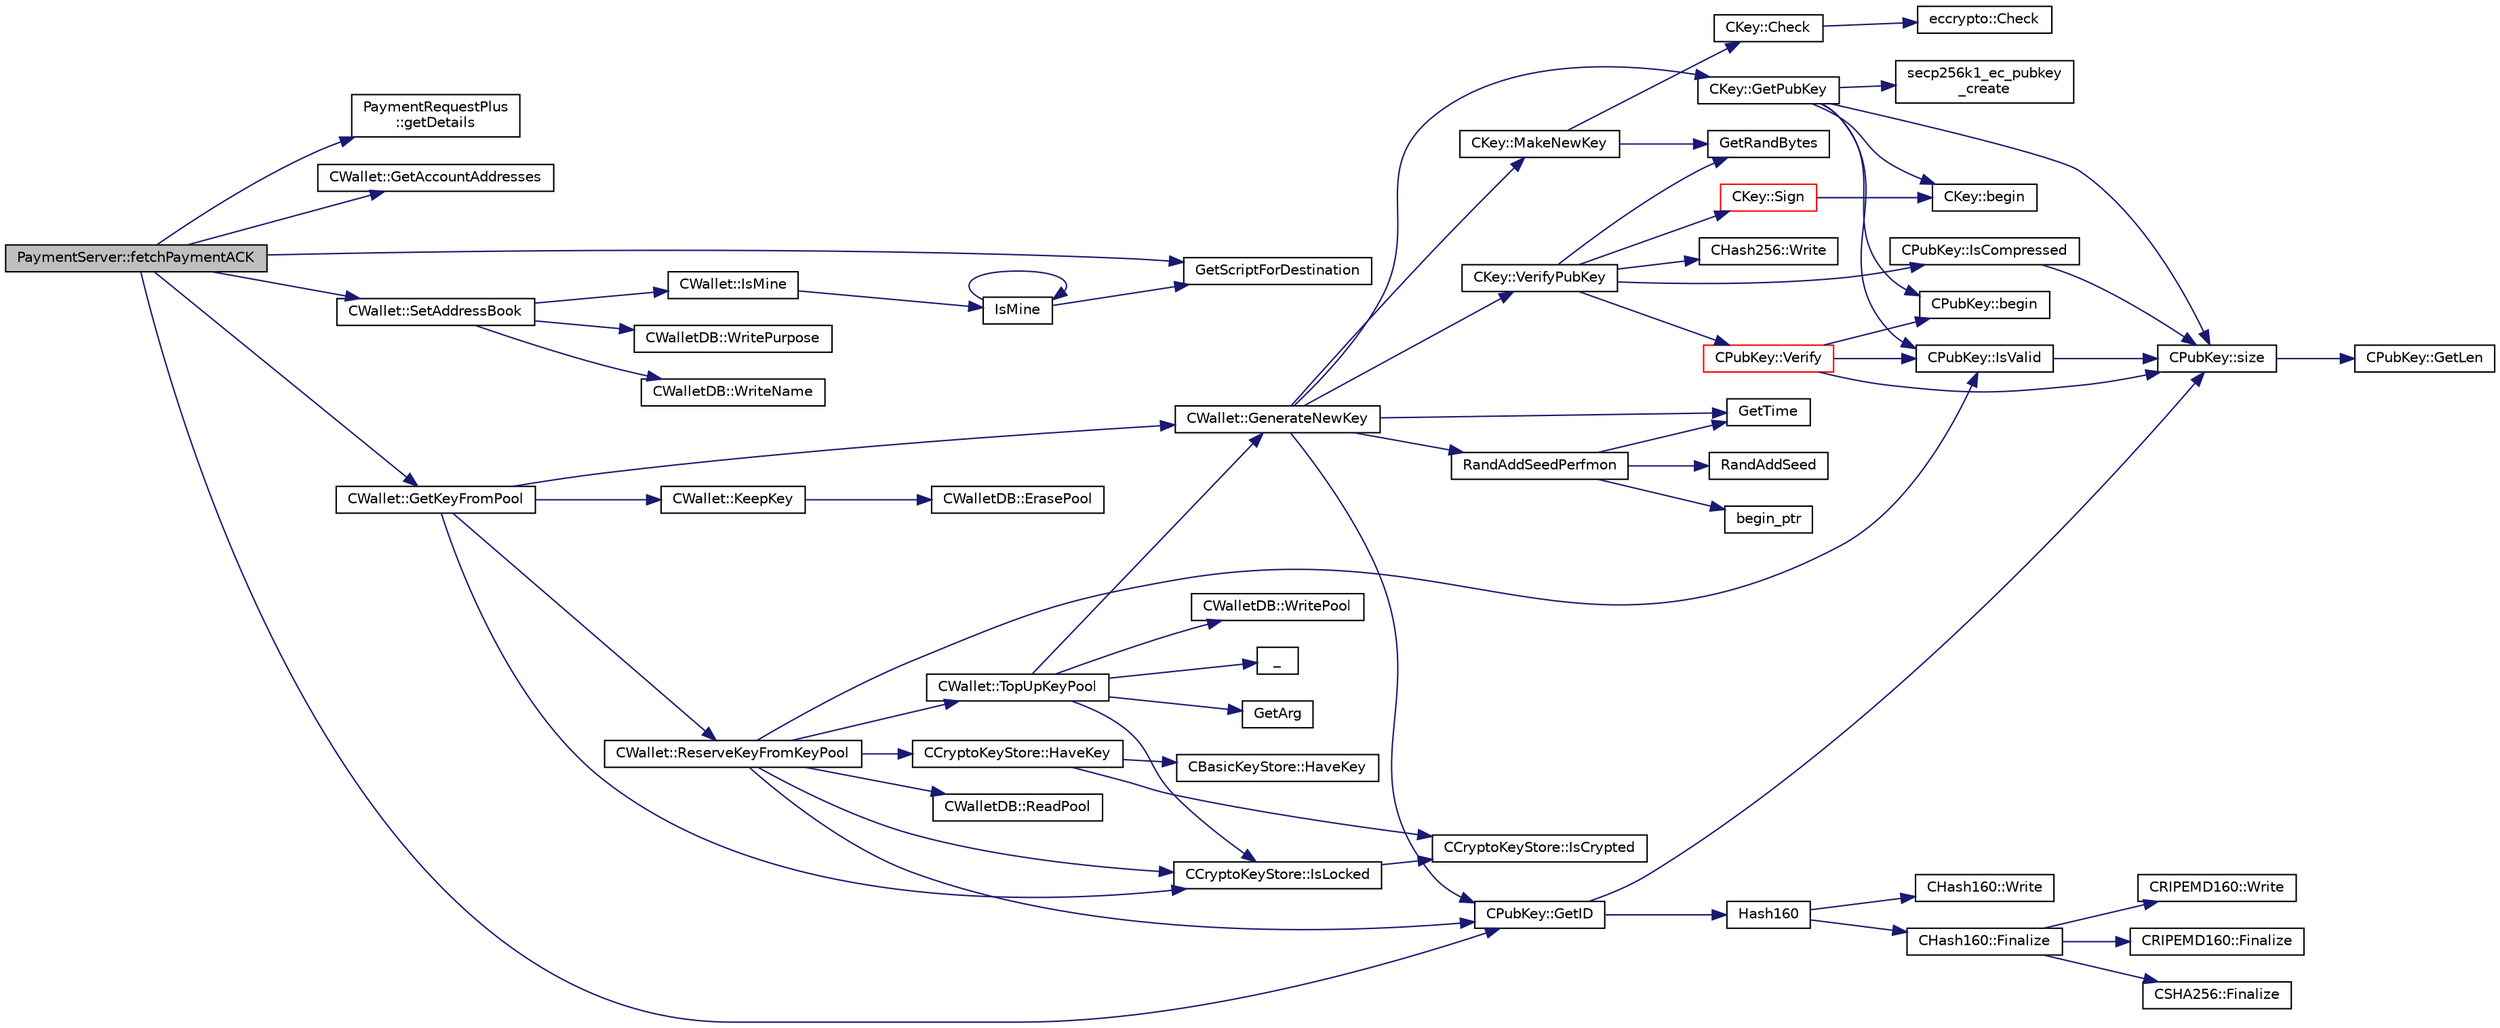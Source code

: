digraph "PaymentServer::fetchPaymentACK"
{
  edge [fontname="Helvetica",fontsize="10",labelfontname="Helvetica",labelfontsize="10"];
  node [fontname="Helvetica",fontsize="10",shape=record];
  rankdir="LR";
  Node7 [label="PaymentServer::fetchPaymentACK",height=0.2,width=0.4,color="black", fillcolor="grey75", style="filled", fontcolor="black"];
  Node7 -> Node8 [color="midnightblue",fontsize="10",style="solid",fontname="Helvetica"];
  Node8 [label="PaymentRequestPlus\l::getDetails",height=0.2,width=0.4,color="black", fillcolor="white", style="filled",URL="$class_payment_request_plus.html#ab0ebee8009c066b45811fe59a07da230"];
  Node7 -> Node9 [color="midnightblue",fontsize="10",style="solid",fontname="Helvetica"];
  Node9 [label="CWallet::GetAccountAddresses",height=0.2,width=0.4,color="black", fillcolor="white", style="filled",URL="$group___actions.html#ga5ed156a58e65961f9edebd8105f36cdc"];
  Node7 -> Node10 [color="midnightblue",fontsize="10",style="solid",fontname="Helvetica"];
  Node10 [label="GetScriptForDestination",height=0.2,width=0.4,color="black", fillcolor="white", style="filled",URL="$standard_8cpp.html#ae40f28d3b46c21033f6ee1f1200d0321"];
  Node7 -> Node11 [color="midnightblue",fontsize="10",style="solid",fontname="Helvetica"];
  Node11 [label="CWallet::GetKeyFromPool",height=0.2,width=0.4,color="black", fillcolor="white", style="filled",URL="$group___actions.html#ga18549ec5c472c003afc4794daeb9adfd"];
  Node11 -> Node12 [color="midnightblue",fontsize="10",style="solid",fontname="Helvetica"];
  Node12 [label="CWallet::ReserveKeyFromKeyPool",height=0.2,width=0.4,color="black", fillcolor="white", style="filled",URL="$group___actions.html#ga9921854840668a1856998f041177dd2b"];
  Node12 -> Node13 [color="midnightblue",fontsize="10",style="solid",fontname="Helvetica"];
  Node13 [label="CCryptoKeyStore::IsLocked",height=0.2,width=0.4,color="black", fillcolor="white", style="filled",URL="$class_c_crypto_key_store.html#a52919fa284a3aa10f1b4bd6018b6dbee"];
  Node13 -> Node14 [color="midnightblue",fontsize="10",style="solid",fontname="Helvetica"];
  Node14 [label="CCryptoKeyStore::IsCrypted",height=0.2,width=0.4,color="black", fillcolor="white", style="filled",URL="$class_c_crypto_key_store.html#acc8fed44366c98fb481333ca6e867088"];
  Node12 -> Node15 [color="midnightblue",fontsize="10",style="solid",fontname="Helvetica"];
  Node15 [label="CWallet::TopUpKeyPool",height=0.2,width=0.4,color="black", fillcolor="white", style="filled",URL="$group___actions.html#ga9730278506e0a4f1c65239b951525b55"];
  Node15 -> Node13 [color="midnightblue",fontsize="10",style="solid",fontname="Helvetica"];
  Node15 -> Node16 [color="midnightblue",fontsize="10",style="solid",fontname="Helvetica"];
  Node16 [label="GetArg",height=0.2,width=0.4,color="black", fillcolor="white", style="filled",URL="$util_8cpp.html#a24f685720bf40370e5bd2a192ad50cd8",tooltip="Return string argument or default value. "];
  Node15 -> Node17 [color="midnightblue",fontsize="10",style="solid",fontname="Helvetica"];
  Node17 [label="CWalletDB::WritePool",height=0.2,width=0.4,color="black", fillcolor="white", style="filled",URL="$class_c_wallet_d_b.html#ad43630ad28a68c3e8b1a633f09aa0964"];
  Node15 -> Node18 [color="midnightblue",fontsize="10",style="solid",fontname="Helvetica"];
  Node18 [label="CWallet::GenerateNewKey",height=0.2,width=0.4,color="black", fillcolor="white", style="filled",URL="$group__map_wallet.html#ga061fe7f54f80ec40f856b3e6365c2f4a"];
  Node18 -> Node19 [color="midnightblue",fontsize="10",style="solid",fontname="Helvetica"];
  Node19 [label="RandAddSeedPerfmon",height=0.2,width=0.4,color="black", fillcolor="white", style="filled",URL="$random_8cpp.html#a786af12a87491f8dc24351d93b9833b6"];
  Node19 -> Node20 [color="midnightblue",fontsize="10",style="solid",fontname="Helvetica"];
  Node20 [label="RandAddSeed",height=0.2,width=0.4,color="black", fillcolor="white", style="filled",URL="$random_8cpp.html#ab699fbdf803610a4e2060fd87787f7e0",tooltip="Seed OpenSSL PRNG with additional entropy data. "];
  Node19 -> Node21 [color="midnightblue",fontsize="10",style="solid",fontname="Helvetica"];
  Node21 [label="GetTime",height=0.2,width=0.4,color="black", fillcolor="white", style="filled",URL="$utiltime_8cpp.html#a46fac5fba8ba905b5f9acb364f5d8c6f",tooltip="For unit testing. "];
  Node19 -> Node22 [color="midnightblue",fontsize="10",style="solid",fontname="Helvetica"];
  Node22 [label="begin_ptr",height=0.2,width=0.4,color="black", fillcolor="white", style="filled",URL="$serialize_8h.html#a19966d167c527d2be493ac9aba27c249",tooltip="Get begin pointer of vector (non-const version). "];
  Node18 -> Node23 [color="midnightblue",fontsize="10",style="solid",fontname="Helvetica"];
  Node23 [label="CKey::MakeNewKey",height=0.2,width=0.4,color="black", fillcolor="white", style="filled",URL="$class_c_key.html#a9d12ed9d297e4286250fd7ea6b59e1a5",tooltip="Generate a new private key using a cryptographic PRNG. "];
  Node23 -> Node24 [color="midnightblue",fontsize="10",style="solid",fontname="Helvetica"];
  Node24 [label="GetRandBytes",height=0.2,width=0.4,color="black", fillcolor="white", style="filled",URL="$random_8cpp.html#ada0c29949c4d1ac0cc027d93c4771423",tooltip="Functions to gather random data via the OpenSSL PRNG. "];
  Node23 -> Node25 [color="midnightblue",fontsize="10",style="solid",fontname="Helvetica"];
  Node25 [label="CKey::Check",height=0.2,width=0.4,color="black", fillcolor="white", style="filled",URL="$class_c_key.html#acec869bc75fa8f4d619ab025d367a97c",tooltip="Check whether the 32-byte array pointed to be vch is valid keydata. "];
  Node25 -> Node26 [color="midnightblue",fontsize="10",style="solid",fontname="Helvetica"];
  Node26 [label="eccrypto::Check",height=0.2,width=0.4,color="black", fillcolor="white", style="filled",URL="$namespaceeccrypto.html#a231bdcb32521375b68fbdaf0d952cfd0"];
  Node18 -> Node27 [color="midnightblue",fontsize="10",style="solid",fontname="Helvetica"];
  Node27 [label="CKey::GetPubKey",height=0.2,width=0.4,color="black", fillcolor="white", style="filled",URL="$class_c_key.html#aa1085c59603a62db6ec776300f250337",tooltip="Compute the public key from a private key. "];
  Node27 -> Node28 [color="midnightblue",fontsize="10",style="solid",fontname="Helvetica"];
  Node28 [label="secp256k1_ec_pubkey\l_create",height=0.2,width=0.4,color="black", fillcolor="white", style="filled",URL="$secp256k1_8h.html#a22e1ef593e0d06d40b4f233e91447aa3",tooltip="Compute the public key for a secret key. "];
  Node27 -> Node29 [color="midnightblue",fontsize="10",style="solid",fontname="Helvetica"];
  Node29 [label="CPubKey::begin",height=0.2,width=0.4,color="black", fillcolor="white", style="filled",URL="$class_c_pub_key.html#a859ab9909d68092d6d4fc739237ab358"];
  Node27 -> Node30 [color="midnightblue",fontsize="10",style="solid",fontname="Helvetica"];
  Node30 [label="CKey::begin",height=0.2,width=0.4,color="black", fillcolor="white", style="filled",URL="$class_c_key.html#ab8dee0ad9d933304a22284ee40040847"];
  Node27 -> Node31 [color="midnightblue",fontsize="10",style="solid",fontname="Helvetica"];
  Node31 [label="CPubKey::size",height=0.2,width=0.4,color="black", fillcolor="white", style="filled",URL="$class_c_pub_key.html#a6bb28fcf0a5f799c69f5b7269363b309",tooltip="Simple read-only vector-like interface to the pubkey data. "];
  Node31 -> Node32 [color="midnightblue",fontsize="10",style="solid",fontname="Helvetica"];
  Node32 [label="CPubKey::GetLen",height=0.2,width=0.4,color="black", fillcolor="white", style="filled",URL="$class_c_pub_key.html#a7dc71b3f037c84268dc22de97d7b65fb",tooltip="Compute the length of a pubkey with a given first byte. "];
  Node27 -> Node33 [color="midnightblue",fontsize="10",style="solid",fontname="Helvetica"];
  Node33 [label="CPubKey::IsValid",height=0.2,width=0.4,color="black", fillcolor="white", style="filled",URL="$class_c_pub_key.html#a4fa94293cf8577fd039b9a133f6c7f30"];
  Node33 -> Node31 [color="midnightblue",fontsize="10",style="solid",fontname="Helvetica"];
  Node18 -> Node34 [color="midnightblue",fontsize="10",style="solid",fontname="Helvetica"];
  Node34 [label="CKey::VerifyPubKey",height=0.2,width=0.4,color="black", fillcolor="white", style="filled",URL="$class_c_key.html#ac53425b8d0f89067bce781c485101b20",tooltip="Verify thoroughly whether a private key and a public key match. "];
  Node34 -> Node35 [color="midnightblue",fontsize="10",style="solid",fontname="Helvetica"];
  Node35 [label="CPubKey::IsCompressed",height=0.2,width=0.4,color="black", fillcolor="white", style="filled",URL="$class_c_pub_key.html#a25f8b70340ad20ddab0f80ec4cee9396",tooltip="Check whether this is a compressed public key. "];
  Node35 -> Node31 [color="midnightblue",fontsize="10",style="solid",fontname="Helvetica"];
  Node34 -> Node24 [color="midnightblue",fontsize="10",style="solid",fontname="Helvetica"];
  Node34 -> Node36 [color="midnightblue",fontsize="10",style="solid",fontname="Helvetica"];
  Node36 [label="CHash256::Write",height=0.2,width=0.4,color="black", fillcolor="white", style="filled",URL="$class_c_hash256.html#a9cc25033c6435cb28e2e8e377c949a7a"];
  Node34 -> Node37 [color="midnightblue",fontsize="10",style="solid",fontname="Helvetica"];
  Node37 [label="CKey::Sign",height=0.2,width=0.4,color="red", fillcolor="white", style="filled",URL="$class_c_key.html#aa9b184a4a71d3e1a40aab360cf68e86c",tooltip="Create a DER-serialized signature. "];
  Node37 -> Node30 [color="midnightblue",fontsize="10",style="solid",fontname="Helvetica"];
  Node34 -> Node41 [color="midnightblue",fontsize="10",style="solid",fontname="Helvetica"];
  Node41 [label="CPubKey::Verify",height=0.2,width=0.4,color="red", fillcolor="white", style="filled",URL="$class_c_pub_key.html#a5b3fef213b227394ca9d0a1e3baa957e",tooltip="Verify a DER signature (~72 bytes). "];
  Node41 -> Node33 [color="midnightblue",fontsize="10",style="solid",fontname="Helvetica"];
  Node41 -> Node29 [color="midnightblue",fontsize="10",style="solid",fontname="Helvetica"];
  Node41 -> Node31 [color="midnightblue",fontsize="10",style="solid",fontname="Helvetica"];
  Node18 -> Node21 [color="midnightblue",fontsize="10",style="solid",fontname="Helvetica"];
  Node18 -> Node44 [color="midnightblue",fontsize="10",style="solid",fontname="Helvetica"];
  Node44 [label="CPubKey::GetID",height=0.2,width=0.4,color="black", fillcolor="white", style="filled",URL="$class_c_pub_key.html#a2675f7e6f72eff68e7a5227289feb021",tooltip="Get the KeyID of this public key (hash of its serialization) "];
  Node44 -> Node45 [color="midnightblue",fontsize="10",style="solid",fontname="Helvetica"];
  Node45 [label="Hash160",height=0.2,width=0.4,color="black", fillcolor="white", style="filled",URL="$hash_8h.html#a4490f70ddae16e9e48460a0416a48a6b",tooltip="Compute the 160-bit hash an object. "];
  Node45 -> Node46 [color="midnightblue",fontsize="10",style="solid",fontname="Helvetica"];
  Node46 [label="CHash160::Write",height=0.2,width=0.4,color="black", fillcolor="white", style="filled",URL="$class_c_hash160.html#af56cdd9443013eb68b246aa8450217f2"];
  Node45 -> Node47 [color="midnightblue",fontsize="10",style="solid",fontname="Helvetica"];
  Node47 [label="CHash160::Finalize",height=0.2,width=0.4,color="black", fillcolor="white", style="filled",URL="$class_c_hash160.html#a9bb08e1772002ae1a5d85017ba7952ee"];
  Node47 -> Node48 [color="midnightblue",fontsize="10",style="solid",fontname="Helvetica"];
  Node48 [label="CSHA256::Finalize",height=0.2,width=0.4,color="black", fillcolor="white", style="filled",URL="$class_c_s_h_a256.html#a4259230be0caefa590bc324fc12b9b90"];
  Node47 -> Node49 [color="midnightblue",fontsize="10",style="solid",fontname="Helvetica"];
  Node49 [label="CRIPEMD160::Write",height=0.2,width=0.4,color="black", fillcolor="white", style="filled",URL="$class_c_r_i_p_e_m_d160.html#a221143b9d94af623d07c4f4ba1bf6007"];
  Node47 -> Node50 [color="midnightblue",fontsize="10",style="solid",fontname="Helvetica"];
  Node50 [label="CRIPEMD160::Finalize",height=0.2,width=0.4,color="black", fillcolor="white", style="filled",URL="$class_c_r_i_p_e_m_d160.html#a2a11566fbf9d1339b819833313fc4e51"];
  Node44 -> Node31 [color="midnightblue",fontsize="10",style="solid",fontname="Helvetica"];
  Node15 -> Node51 [color="midnightblue",fontsize="10",style="solid",fontname="Helvetica"];
  Node51 [label="_",height=0.2,width=0.4,color="black", fillcolor="white", style="filled",URL="$ui__interface_8h.html#aad133bb6103b53cebf03fd01e2f11ba1",tooltip="Translation function: Call Translate signal on UI interface, which returns a boost::optional result..."];
  Node12 -> Node52 [color="midnightblue",fontsize="10",style="solid",fontname="Helvetica"];
  Node52 [label="CWalletDB::ReadPool",height=0.2,width=0.4,color="black", fillcolor="white", style="filled",URL="$class_c_wallet_d_b.html#a6a03927cf247314ccd9b285139de0bd1"];
  Node12 -> Node53 [color="midnightblue",fontsize="10",style="solid",fontname="Helvetica"];
  Node53 [label="CCryptoKeyStore::HaveKey",height=0.2,width=0.4,color="black", fillcolor="white", style="filled",URL="$class_c_crypto_key_store.html#a6c115cf1fc4129b43c8846b3d51d8ff5",tooltip="Check whether a key corresponding to a given address is present in the store. "];
  Node53 -> Node14 [color="midnightblue",fontsize="10",style="solid",fontname="Helvetica"];
  Node53 -> Node54 [color="midnightblue",fontsize="10",style="solid",fontname="Helvetica"];
  Node54 [label="CBasicKeyStore::HaveKey",height=0.2,width=0.4,color="black", fillcolor="white", style="filled",URL="$class_c_basic_key_store.html#afc99762e3e58f93e198d85ecfdf5804a",tooltip="Check whether a key corresponding to a given address is present in the store. "];
  Node12 -> Node44 [color="midnightblue",fontsize="10",style="solid",fontname="Helvetica"];
  Node12 -> Node33 [color="midnightblue",fontsize="10",style="solid",fontname="Helvetica"];
  Node11 -> Node13 [color="midnightblue",fontsize="10",style="solid",fontname="Helvetica"];
  Node11 -> Node18 [color="midnightblue",fontsize="10",style="solid",fontname="Helvetica"];
  Node11 -> Node55 [color="midnightblue",fontsize="10",style="solid",fontname="Helvetica"];
  Node55 [label="CWallet::KeepKey",height=0.2,width=0.4,color="black", fillcolor="white", style="filled",URL="$group___actions.html#gae460b8c824a1a6633615f95373e533f2"];
  Node55 -> Node56 [color="midnightblue",fontsize="10",style="solid",fontname="Helvetica"];
  Node56 [label="CWalletDB::ErasePool",height=0.2,width=0.4,color="black", fillcolor="white", style="filled",URL="$class_c_wallet_d_b.html#ac78d839fbda5164c4134ab67911139ca"];
  Node7 -> Node44 [color="midnightblue",fontsize="10",style="solid",fontname="Helvetica"];
  Node7 -> Node57 [color="midnightblue",fontsize="10",style="solid",fontname="Helvetica"];
  Node57 [label="CWallet::SetAddressBook",height=0.2,width=0.4,color="black", fillcolor="white", style="filled",URL="$group___actions.html#ga53e5528d7005608594e73f500bc5bb8f"];
  Node57 -> Node58 [color="midnightblue",fontsize="10",style="solid",fontname="Helvetica"];
  Node58 [label="CWallet::IsMine",height=0.2,width=0.4,color="black", fillcolor="white", style="filled",URL="$group__map_wallet.html#ga4eada57edc1c443564b8cc9b853d955c"];
  Node58 -> Node59 [color="midnightblue",fontsize="10",style="solid",fontname="Helvetica"];
  Node59 [label="IsMine",height=0.2,width=0.4,color="black", fillcolor="white", style="filled",URL="$wallet__ismine_8cpp.html#adc59cf67d903c1ba1ef225561b85bfce"];
  Node59 -> Node10 [color="midnightblue",fontsize="10",style="solid",fontname="Helvetica"];
  Node59 -> Node59 [color="midnightblue",fontsize="10",style="solid",fontname="Helvetica"];
  Node57 -> Node60 [color="midnightblue",fontsize="10",style="solid",fontname="Helvetica"];
  Node60 [label="CWalletDB::WritePurpose",height=0.2,width=0.4,color="black", fillcolor="white", style="filled",URL="$class_c_wallet_d_b.html#a8d4e8d73b977dc62c137bd3543c278bf"];
  Node57 -> Node61 [color="midnightblue",fontsize="10",style="solid",fontname="Helvetica"];
  Node61 [label="CWalletDB::WriteName",height=0.2,width=0.4,color="black", fillcolor="white", style="filled",URL="$class_c_wallet_d_b.html#ad1b3bce77e9dd6ddd8c668a469c38f0a"];
}
